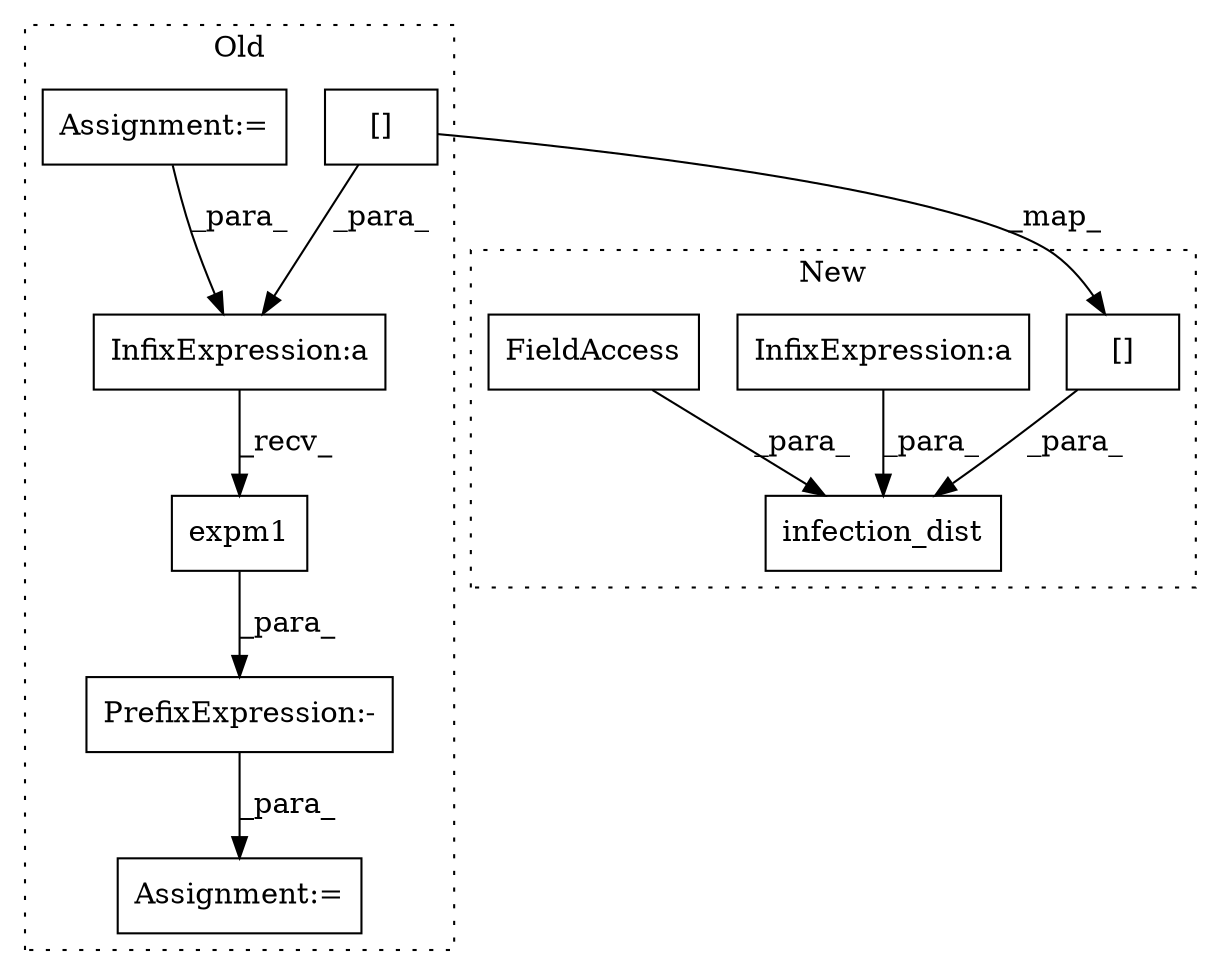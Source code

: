 digraph G {
subgraph cluster0 {
1 [label="expm1" a="32" s="2893" l="7" shape="box"];
3 [label="InfixExpression:a" a="27" s="2878" l="3" shape="box"];
4 [label="[]" a="2" s="2881,2890" l="6,1" shape="box"];
8 [label="PrefixExpression:-" a="38" s="2870" l="1" shape="box"];
9 [label="Assignment:=" a="7" s="2647" l="6" shape="box"];
10 [label="Assignment:=" a="7" s="2869" l="1" shape="box"];
label = "Old";
style="dotted";
}
subgraph cluster1 {
2 [label="infection_dist" a="32" s="2759,2822" l="15,1" shape="box"];
5 [label="[]" a="2" s="2796,2805" l="6,1" shape="box"];
6 [label="InfixExpression:a" a="27" s="2776" l="3" shape="box"];
7 [label="FieldAccess" a="22" s="2807" l="15" shape="box"];
label = "New";
style="dotted";
}
1 -> 8 [label="_para_"];
3 -> 1 [label="_recv_"];
4 -> 5 [label="_map_"];
4 -> 3 [label="_para_"];
5 -> 2 [label="_para_"];
6 -> 2 [label="_para_"];
7 -> 2 [label="_para_"];
8 -> 10 [label="_para_"];
9 -> 3 [label="_para_"];
}